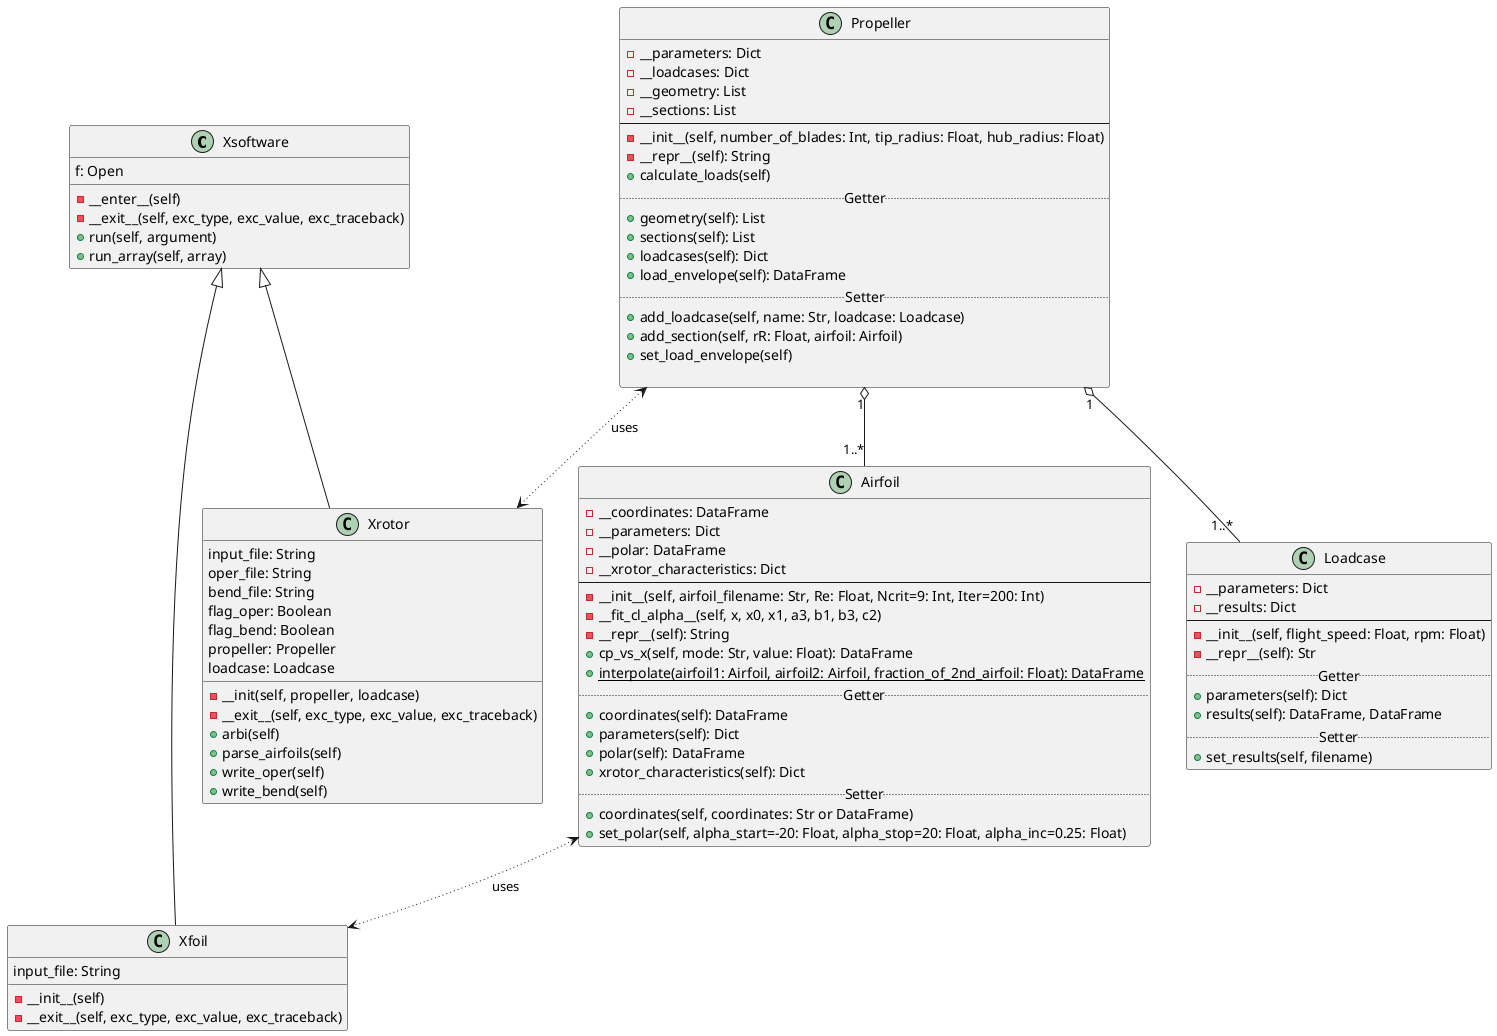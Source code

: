 @startuml
'skinparam monochrome true

Xsoftware <|-- Xfoil
Xsoftware <|-- Xrotor
Airfoil <-[dotted]-> Xfoil : uses
Propeller <-[dotted]-> Xrotor: uses
Propeller "1" o-- "1..*" Airfoil
Propeller "1" o-- "1..*" Loadcase


'note right of Airfoil::__repr__(self) 
'  Todo: implement
'end note
'note left of Propeller::set_load_envelope(self)
'  Todo: implement
'end note
'note "Todo: auf Benutzung von\nProperties ändern" as NProp

'NProp .. Loadcase
'NProp .. Propeller

class Xsoftware {
  f: Open
  -__enter__(self)
  -__exit__(self, exc_type, exc_value, exc_traceback)
  +run(self, argument)
  +run_array(self, array)
}

class Xfoil {
  input_file: String
  -__init__(self)
  -__exit__(self, exc_type, exc_value, exc_traceback)
}

class Xrotor {
  input_file: String
  oper_file: String
  bend_file: String
  flag_oper: Boolean
  flag_bend: Boolean
  propeller: Propeller
  loadcase: Loadcase
  -__init(self, propeller, loadcase)
  -__exit__(self, exc_type, exc_value, exc_traceback)
  +arbi(self)
  +parse_airfoils(self)
  +write_oper(self)
  +write_bend(self)
}

class Airfoil{
  -__coordinates: DataFrame
  -__parameters: Dict
  -__polar: DataFrame
  -__xrotor_characteristics: Dict
  --
  -__init__(self, airfoil_filename: Str, Re: Float, Ncrit=9: Int, Iter=200: Int)
  -__fit_cl_alpha__(self, x, x0, x1, a3, b1, b3, c2)
  -__repr__(self): String
  +cp_vs_x(self, mode: Str, value: Float): DataFrame
  +{static}interpolate(airfoil1: Airfoil, airfoil2: Airfoil, fraction_of_2nd_airfoil: Float): DataFrame
  ..Getter..
  +coordinates(self): DataFrame
  +parameters(self): Dict
  +polar(self): DataFrame
  +xrotor_characteristics(self): Dict
  ..Setter..
  +coordinates(self, coordinates: Str or DataFrame)
  +set_polar(self, alpha_start=-20: Float, alpha_stop=20: Float, alpha_inc=0.25: Float)
}

class Propeller{
  -__parameters: Dict
  -__loadcases: Dict
  -__geometry: List
  -__sections: List
  --
  -__init__(self, number_of_blades: Int, tip_radius: Float, hub_radius: Float)
  -__repr__(self): String
  +calculate_loads(self)
  ..Getter..
  +geometry(self): List
  +sections(self): List
  +loadcases(self): Dict
  +load_envelope(self): DataFrame
  ..Setter..
  +add_loadcase(self, name: Str, loadcase: Loadcase)
  +add_section(self, rR: Float, airfoil: Airfoil)
  +set_load_envelope(self)
  
}
class Loadcase{
  -__parameters: Dict
  -__results: Dict
  --
  -__init__(self, flight_speed: Float, rpm: Float)
  -__repr__(self): Str
  ..Getter..
  +parameters(self): Dict
  +results(self): DataFrame, DataFrame
  ..Setter..
  +set_results(self, filename)
}

'Xsoftware -[hidden]- Xfoil
'Xfoil -[hidden]> Xrotor
'Xfoil -[hidden]- Propeller
'Xsoftware -[hidden]- Propeller
'Airfoil -[hidden]> Propeller
'Propeller -[hidden]> Loadcase
@enduml